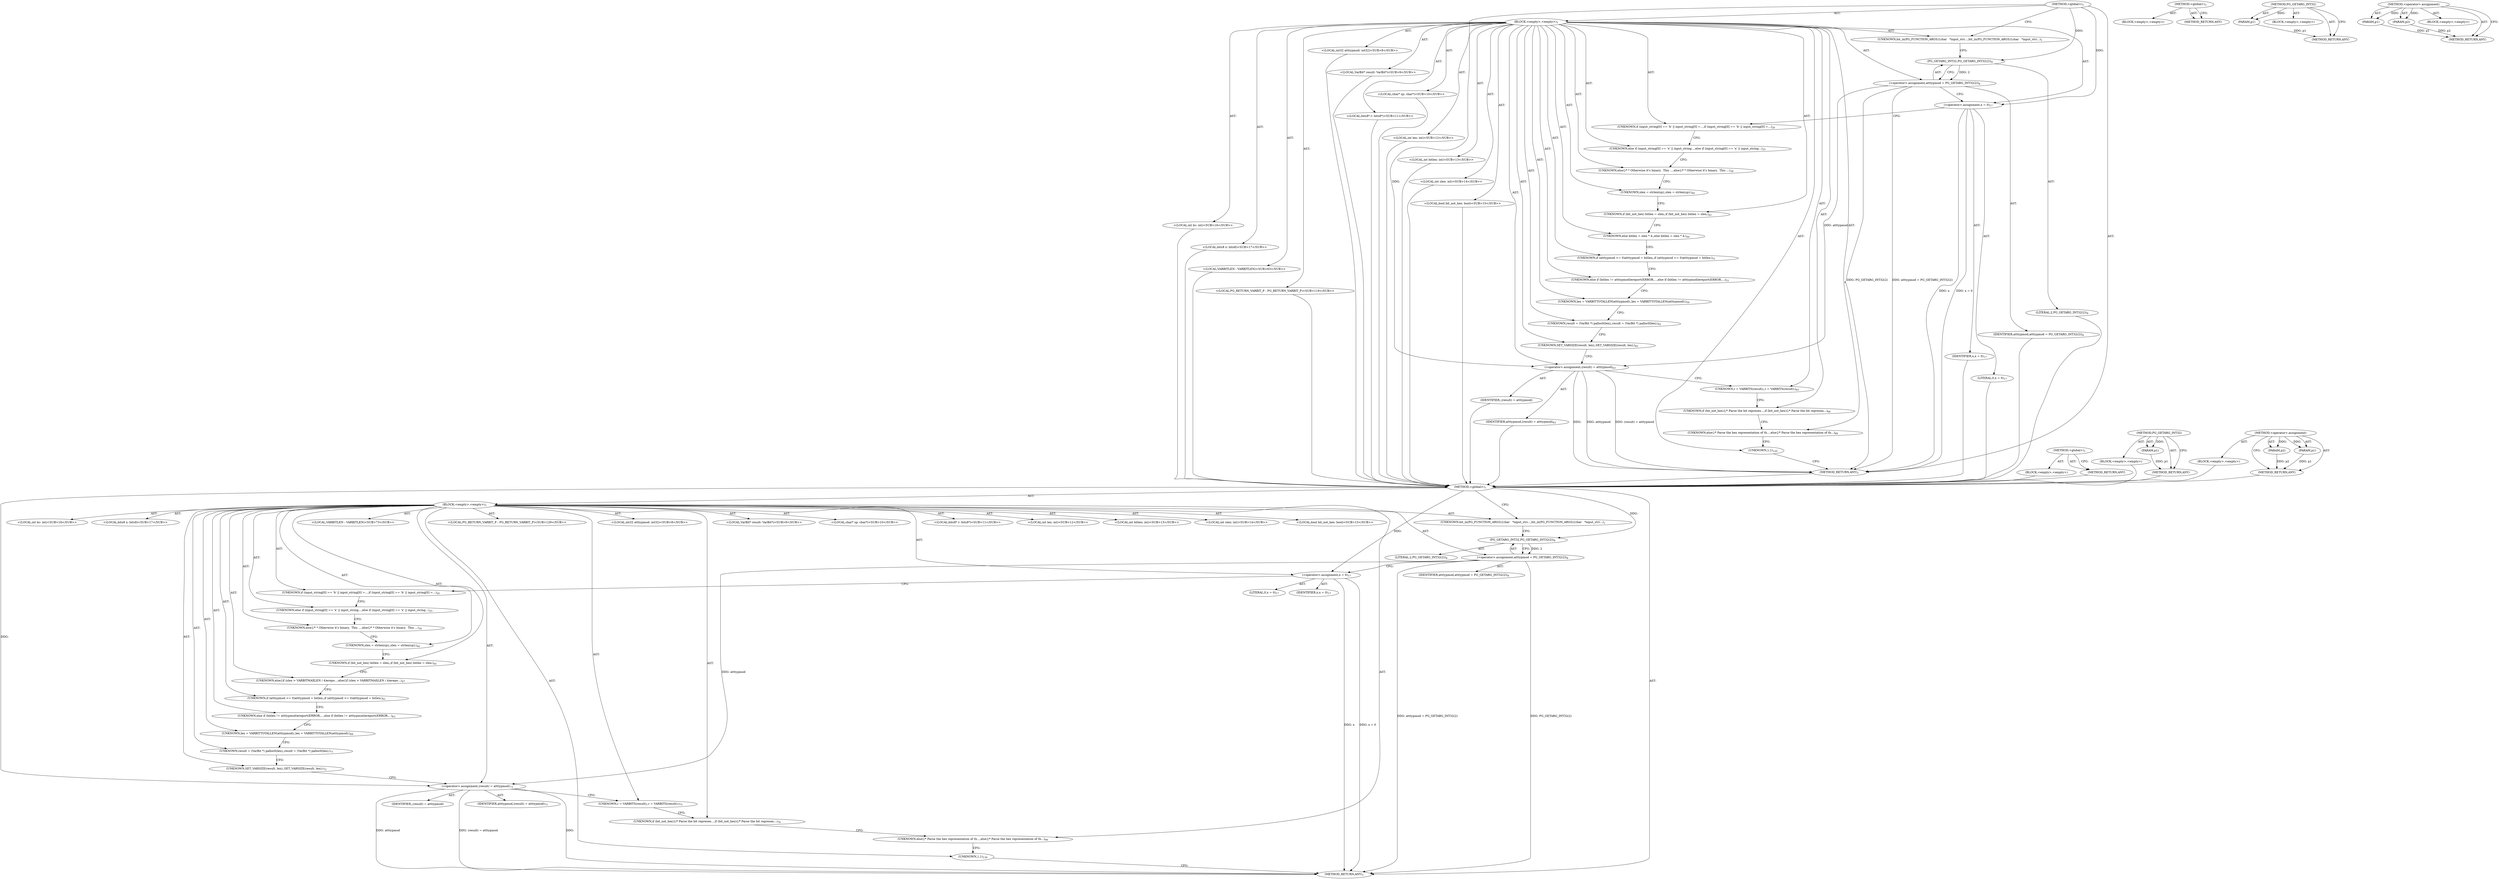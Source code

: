 digraph "&lt;operator&gt;.assignment" {
vulnerable_6 [label=<(METHOD,&lt;global&gt;)<SUB>1</SUB>>];
vulnerable_7 [label=<(BLOCK,&lt;empty&gt;,&lt;empty&gt;)<SUB>1</SUB>>];
vulnerable_8 [label=<(UNKNOWN,bit_in(PG_FUNCTION_ARGS)
{
	char	   *input_stri...,bit_in(PG_FUNCTION_ARGS)
{
	char	   *input_stri...)<SUB>1</SUB>>];
vulnerable_9 [label="<(LOCAL,int32 atttypmod: int32)<SUB>8</SUB>>"];
vulnerable_10 [label=<(&lt;operator&gt;.assignment,atttypmod = PG_GETARG_INT32(2))<SUB>8</SUB>>];
vulnerable_11 [label=<(IDENTIFIER,atttypmod,atttypmod = PG_GETARG_INT32(2))<SUB>8</SUB>>];
vulnerable_12 [label=<(PG_GETARG_INT32,PG_GETARG_INT32(2))<SUB>8</SUB>>];
vulnerable_13 [label=<(LITERAL,2,PG_GETARG_INT32(2))<SUB>8</SUB>>];
vulnerable_14 [label="<(LOCAL,VarBit* result: VarBit*)<SUB>9</SUB>>"];
vulnerable_15 [label="<(LOCAL,char* sp: char*)<SUB>10</SUB>>"];
vulnerable_16 [label="<(LOCAL,bits8* r: bits8*)<SUB>11</SUB>>"];
vulnerable_17 [label="<(LOCAL,int len: int)<SUB>12</SUB>>"];
vulnerable_18 [label="<(LOCAL,int bitlen: int)<SUB>13</SUB>>"];
vulnerable_19 [label="<(LOCAL,int slen: int)<SUB>14</SUB>>"];
vulnerable_20 [label="<(LOCAL,bool bit_not_hex: bool)<SUB>15</SUB>>"];
vulnerable_21 [label="<(LOCAL,int bc: int)<SUB>16</SUB>>"];
vulnerable_22 [label="<(LOCAL,bits8 x: bits8)<SUB>17</SUB>>"];
vulnerable_23 [label=<(&lt;operator&gt;.assignment,x = 0)<SUB>17</SUB>>];
vulnerable_24 [label=<(IDENTIFIER,x,x = 0)<SUB>17</SUB>>];
vulnerable_25 [label=<(LITERAL,0,x = 0)<SUB>17</SUB>>];
vulnerable_26 [label=<(UNKNOWN,if (input_string[0] == 'b' || input_string[0] =...,if (input_string[0] == 'b' || input_string[0] =...)<SUB>20</SUB>>];
vulnerable_27 [label=<(UNKNOWN,else if (input_string[0] == 'x' || input_string...,else if (input_string[0] == 'x' || input_string...)<SUB>25</SUB>>];
vulnerable_28 [label=<(UNKNOWN,else
	{
		/*
		 * Otherwise it's binary.  This ...,else
	{
		/*
		 * Otherwise it's binary.  This ...)<SUB>30</SUB>>];
vulnerable_29 [label=<(UNKNOWN,slen = strlen(sp);,slen = strlen(sp);)<SUB>40</SUB>>];
vulnerable_30 [label=<(UNKNOWN,if (bit_not_hex)
 		bitlen = slen;,if (bit_not_hex)
 		bitlen = slen;)<SUB>42</SUB>>];
vulnerable_31 [label=<(UNKNOWN,else
 		bitlen = slen * 4;,else
 		bitlen = slen * 4;)<SUB>44</SUB>>];
vulnerable_32 [label=<(UNKNOWN,if (atttypmod &lt;= 0)
		atttypmod = bitlen;,if (atttypmod &lt;= 0)
		atttypmod = bitlen;)<SUB>51</SUB>>];
vulnerable_33 [label=<(UNKNOWN,else if (bitlen != atttypmod)
		ereport(ERROR,
...,else if (bitlen != atttypmod)
		ereport(ERROR,
...)<SUB>53</SUB>>];
vulnerable_34 [label=<(UNKNOWN,len = VARBITTOTALLEN(atttypmod);,len = VARBITTOTALLEN(atttypmod);)<SUB>59</SUB>>];
vulnerable_35 [label=<(UNKNOWN,result = (VarBit *) palloc0(len);,result = (VarBit *) palloc0(len);)<SUB>61</SUB>>];
vulnerable_36 [label=<(UNKNOWN,SET_VARSIZE(result, len);,SET_VARSIZE(result, len);)<SUB>62</SUB>>];
vulnerable_37 [label="<(LOCAL,VARBITLEN : VARBITLEN)<SUB>63</SUB>>"];
vulnerable_38 [label=<(&lt;operator&gt;.assignment,(result) = atttypmod)<SUB>63</SUB>>];
vulnerable_39 [label=<(IDENTIFIER,,(result) = atttypmod)>];
vulnerable_40 [label=<(IDENTIFIER,atttypmod,(result) = atttypmod)<SUB>63</SUB>>];
vulnerable_41 [label=<(UNKNOWN,r = VARBITS(result);,r = VARBITS(result);)<SUB>65</SUB>>];
vulnerable_42 [label=<(UNKNOWN,if (bit_not_hex)
	{
		/* Parse the bit represen...,if (bit_not_hex)
	{
		/* Parse the bit represen...)<SUB>66</SUB>>];
vulnerable_43 [label=<(UNKNOWN,else
	{
		/* Parse the hex representation of th...,else
	{
		/* Parse the hex representation of th...)<SUB>89</SUB>>];
vulnerable_44 [label="<(LOCAL,PG_RETURN_VARBIT_P : PG_RETURN_VARBIT_P)<SUB>119</SUB>>"];
vulnerable_45 [label=<(UNKNOWN,},})<SUB>120</SUB>>];
vulnerable_46 [label=<(METHOD_RETURN,ANY)<SUB>1</SUB>>];
vulnerable_69 [label=<(METHOD,&lt;global&gt;)<SUB>1</SUB>>];
vulnerable_70 [label=<(BLOCK,&lt;empty&gt;,&lt;empty&gt;)>];
vulnerable_71 [label=<(METHOD_RETURN,ANY)>];
vulnerable_80 [label=<(METHOD,PG_GETARG_INT32)>];
vulnerable_81 [label=<(PARAM,p1)>];
vulnerable_82 [label=<(BLOCK,&lt;empty&gt;,&lt;empty&gt;)>];
vulnerable_83 [label=<(METHOD_RETURN,ANY)>];
vulnerable_75 [label=<(METHOD,&lt;operator&gt;.assignment)>];
vulnerable_76 [label=<(PARAM,p1)>];
vulnerable_77 [label=<(PARAM,p2)>];
vulnerable_78 [label=<(BLOCK,&lt;empty&gt;,&lt;empty&gt;)>];
vulnerable_79 [label=<(METHOD_RETURN,ANY)>];
fixed_6 [label=<(METHOD,&lt;global&gt;)<SUB>1</SUB>>];
fixed_7 [label=<(BLOCK,&lt;empty&gt;,&lt;empty&gt;)<SUB>1</SUB>>];
fixed_8 [label=<(UNKNOWN,bit_in(PG_FUNCTION_ARGS)
{
	char	   *input_stri...,bit_in(PG_FUNCTION_ARGS)
{
	char	   *input_stri...)<SUB>1</SUB>>];
fixed_9 [label="<(LOCAL,int32 atttypmod: int32)<SUB>8</SUB>>"];
fixed_10 [label=<(&lt;operator&gt;.assignment,atttypmod = PG_GETARG_INT32(2))<SUB>8</SUB>>];
fixed_11 [label=<(IDENTIFIER,atttypmod,atttypmod = PG_GETARG_INT32(2))<SUB>8</SUB>>];
fixed_12 [label=<(PG_GETARG_INT32,PG_GETARG_INT32(2))<SUB>8</SUB>>];
fixed_13 [label=<(LITERAL,2,PG_GETARG_INT32(2))<SUB>8</SUB>>];
fixed_14 [label="<(LOCAL,VarBit* result: VarBit*)<SUB>9</SUB>>"];
fixed_15 [label="<(LOCAL,char* sp: char*)<SUB>10</SUB>>"];
fixed_16 [label="<(LOCAL,bits8* r: bits8*)<SUB>11</SUB>>"];
fixed_17 [label="<(LOCAL,int len: int)<SUB>12</SUB>>"];
fixed_18 [label="<(LOCAL,int bitlen: int)<SUB>13</SUB>>"];
fixed_19 [label="<(LOCAL,int slen: int)<SUB>14</SUB>>"];
fixed_20 [label="<(LOCAL,bool bit_not_hex: bool)<SUB>15</SUB>>"];
fixed_21 [label="<(LOCAL,int bc: int)<SUB>16</SUB>>"];
fixed_22 [label="<(LOCAL,bits8 x: bits8)<SUB>17</SUB>>"];
fixed_23 [label=<(&lt;operator&gt;.assignment,x = 0)<SUB>17</SUB>>];
fixed_24 [label=<(IDENTIFIER,x,x = 0)<SUB>17</SUB>>];
fixed_25 [label=<(LITERAL,0,x = 0)<SUB>17</SUB>>];
fixed_26 [label=<(UNKNOWN,if (input_string[0] == 'b' || input_string[0] =...,if (input_string[0] == 'b' || input_string[0] =...)<SUB>20</SUB>>];
fixed_27 [label=<(UNKNOWN,else if (input_string[0] == 'x' || input_string...,else if (input_string[0] == 'x' || input_string...)<SUB>25</SUB>>];
fixed_28 [label=<(UNKNOWN,else
	{
		/*
		 * Otherwise it's binary.  This ...,else
	{
		/*
		 * Otherwise it's binary.  This ...)<SUB>30</SUB>>];
fixed_29 [label=<(UNKNOWN,slen = strlen(sp);,slen = strlen(sp);)<SUB>44</SUB>>];
fixed_30 [label=<(UNKNOWN,if (bit_not_hex)
 		bitlen = slen;,if (bit_not_hex)
 		bitlen = slen;)<SUB>45</SUB>>];
fixed_31 [label=<(UNKNOWN,else
	{
		if (slen &gt; VARBITMAXLEN / 4)
			erepo...,else
	{
		if (slen &gt; VARBITMAXLEN / 4)
			erepo...)<SUB>47</SUB>>];
fixed_32 [label=<(UNKNOWN,if (atttypmod &lt;= 0)
		atttypmod = bitlen;,if (atttypmod &lt;= 0)
		atttypmod = bitlen;)<SUB>61</SUB>>];
fixed_33 [label=<(UNKNOWN,else if (bitlen != atttypmod)
		ereport(ERROR,
...,else if (bitlen != atttypmod)
		ereport(ERROR,
...)<SUB>63</SUB>>];
fixed_34 [label=<(UNKNOWN,len = VARBITTOTALLEN(atttypmod);,len = VARBITTOTALLEN(atttypmod);)<SUB>69</SUB>>];
fixed_35 [label=<(UNKNOWN,result = (VarBit *) palloc0(len);,result = (VarBit *) palloc0(len);)<SUB>71</SUB>>];
fixed_36 [label=<(UNKNOWN,SET_VARSIZE(result, len);,SET_VARSIZE(result, len);)<SUB>72</SUB>>];
fixed_37 [label="<(LOCAL,VARBITLEN : VARBITLEN)<SUB>73</SUB>>"];
fixed_38 [label=<(&lt;operator&gt;.assignment,(result) = atttypmod)<SUB>73</SUB>>];
fixed_39 [label=<(IDENTIFIER,,(result) = atttypmod)>];
fixed_40 [label=<(IDENTIFIER,atttypmod,(result) = atttypmod)<SUB>73</SUB>>];
fixed_41 [label=<(UNKNOWN,r = VARBITS(result);,r = VARBITS(result);)<SUB>75</SUB>>];
fixed_42 [label=<(UNKNOWN,if (bit_not_hex)
	{
		/* Parse the bit represen...,if (bit_not_hex)
	{
		/* Parse the bit represen...)<SUB>76</SUB>>];
fixed_43 [label=<(UNKNOWN,else
	{
		/* Parse the hex representation of th...,else
	{
		/* Parse the hex representation of th...)<SUB>99</SUB>>];
fixed_44 [label="<(LOCAL,PG_RETURN_VARBIT_P : PG_RETURN_VARBIT_P)<SUB>129</SUB>>"];
fixed_45 [label=<(UNKNOWN,},})<SUB>130</SUB>>];
fixed_46 [label=<(METHOD_RETURN,ANY)<SUB>1</SUB>>];
fixed_69 [label=<(METHOD,&lt;global&gt;)<SUB>1</SUB>>];
fixed_70 [label=<(BLOCK,&lt;empty&gt;,&lt;empty&gt;)>];
fixed_71 [label=<(METHOD_RETURN,ANY)>];
fixed_80 [label=<(METHOD,PG_GETARG_INT32)>];
fixed_81 [label=<(PARAM,p1)>];
fixed_82 [label=<(BLOCK,&lt;empty&gt;,&lt;empty&gt;)>];
fixed_83 [label=<(METHOD_RETURN,ANY)>];
fixed_75 [label=<(METHOD,&lt;operator&gt;.assignment)>];
fixed_76 [label=<(PARAM,p1)>];
fixed_77 [label=<(PARAM,p2)>];
fixed_78 [label=<(BLOCK,&lt;empty&gt;,&lt;empty&gt;)>];
fixed_79 [label=<(METHOD_RETURN,ANY)>];
vulnerable_6 -> vulnerable_7  [key=0, label="AST: "];
vulnerable_6 -> vulnerable_46  [key=0, label="AST: "];
vulnerable_6 -> vulnerable_8  [key=0, label="CFG: "];
vulnerable_6 -> vulnerable_23  [key=0, label="DDG: "];
vulnerable_6 -> vulnerable_38  [key=0, label="DDG: "];
vulnerable_6 -> vulnerable_12  [key=0, label="DDG: "];
vulnerable_7 -> vulnerable_8  [key=0, label="AST: "];
vulnerable_7 -> vulnerable_9  [key=0, label="AST: "];
vulnerable_7 -> vulnerable_10  [key=0, label="AST: "];
vulnerable_7 -> vulnerable_14  [key=0, label="AST: "];
vulnerable_7 -> vulnerable_15  [key=0, label="AST: "];
vulnerable_7 -> vulnerable_16  [key=0, label="AST: "];
vulnerable_7 -> vulnerable_17  [key=0, label="AST: "];
vulnerable_7 -> vulnerable_18  [key=0, label="AST: "];
vulnerable_7 -> vulnerable_19  [key=0, label="AST: "];
vulnerable_7 -> vulnerable_20  [key=0, label="AST: "];
vulnerable_7 -> vulnerable_21  [key=0, label="AST: "];
vulnerable_7 -> vulnerable_22  [key=0, label="AST: "];
vulnerable_7 -> vulnerable_23  [key=0, label="AST: "];
vulnerable_7 -> vulnerable_26  [key=0, label="AST: "];
vulnerable_7 -> vulnerable_27  [key=0, label="AST: "];
vulnerable_7 -> vulnerable_28  [key=0, label="AST: "];
vulnerable_7 -> vulnerable_29  [key=0, label="AST: "];
vulnerable_7 -> vulnerable_30  [key=0, label="AST: "];
vulnerable_7 -> vulnerable_31  [key=0, label="AST: "];
vulnerable_7 -> vulnerable_32  [key=0, label="AST: "];
vulnerable_7 -> vulnerable_33  [key=0, label="AST: "];
vulnerable_7 -> vulnerable_34  [key=0, label="AST: "];
vulnerable_7 -> vulnerable_35  [key=0, label="AST: "];
vulnerable_7 -> vulnerable_36  [key=0, label="AST: "];
vulnerable_7 -> vulnerable_37  [key=0, label="AST: "];
vulnerable_7 -> vulnerable_38  [key=0, label="AST: "];
vulnerable_7 -> vulnerable_41  [key=0, label="AST: "];
vulnerable_7 -> vulnerable_42  [key=0, label="AST: "];
vulnerable_7 -> vulnerable_43  [key=0, label="AST: "];
vulnerable_7 -> vulnerable_44  [key=0, label="AST: "];
vulnerable_7 -> vulnerable_45  [key=0, label="AST: "];
vulnerable_8 -> vulnerable_12  [key=0, label="CFG: "];
vulnerable_9 -> fixed_6  [key=0];
vulnerable_10 -> vulnerable_11  [key=0, label="AST: "];
vulnerable_10 -> vulnerable_12  [key=0, label="AST: "];
vulnerable_10 -> vulnerable_23  [key=0, label="CFG: "];
vulnerable_10 -> vulnerable_46  [key=0, label="DDG: PG_GETARG_INT32(2)"];
vulnerable_10 -> vulnerable_46  [key=1, label="DDG: atttypmod = PG_GETARG_INT32(2)"];
vulnerable_10 -> vulnerable_38  [key=0, label="DDG: atttypmod"];
vulnerable_11 -> fixed_6  [key=0];
vulnerable_12 -> vulnerable_13  [key=0, label="AST: "];
vulnerable_12 -> vulnerable_10  [key=0, label="CFG: "];
vulnerable_12 -> vulnerable_10  [key=1, label="DDG: 2"];
vulnerable_13 -> fixed_6  [key=0];
vulnerable_14 -> fixed_6  [key=0];
vulnerable_15 -> fixed_6  [key=0];
vulnerable_16 -> fixed_6  [key=0];
vulnerable_17 -> fixed_6  [key=0];
vulnerable_18 -> fixed_6  [key=0];
vulnerable_19 -> fixed_6  [key=0];
vulnerable_20 -> fixed_6  [key=0];
vulnerable_21 -> fixed_6  [key=0];
vulnerable_22 -> fixed_6  [key=0];
vulnerable_23 -> vulnerable_24  [key=0, label="AST: "];
vulnerable_23 -> vulnerable_25  [key=0, label="AST: "];
vulnerable_23 -> vulnerable_26  [key=0, label="CFG: "];
vulnerable_23 -> vulnerable_46  [key=0, label="DDG: x"];
vulnerable_23 -> vulnerable_46  [key=1, label="DDG: x = 0"];
vulnerable_24 -> fixed_6  [key=0];
vulnerable_25 -> fixed_6  [key=0];
vulnerable_26 -> vulnerable_27  [key=0, label="CFG: "];
vulnerable_27 -> vulnerable_28  [key=0, label="CFG: "];
vulnerable_28 -> vulnerable_29  [key=0, label="CFG: "];
vulnerable_29 -> vulnerable_30  [key=0, label="CFG: "];
vulnerable_30 -> vulnerable_31  [key=0, label="CFG: "];
vulnerable_31 -> vulnerable_32  [key=0, label="CFG: "];
vulnerable_32 -> vulnerable_33  [key=0, label="CFG: "];
vulnerable_33 -> vulnerable_34  [key=0, label="CFG: "];
vulnerable_34 -> vulnerable_35  [key=0, label="CFG: "];
vulnerable_35 -> vulnerable_36  [key=0, label="CFG: "];
vulnerable_36 -> vulnerable_38  [key=0, label="CFG: "];
vulnerable_37 -> fixed_6  [key=0];
vulnerable_38 -> vulnerable_39  [key=0, label="AST: "];
vulnerable_38 -> vulnerable_40  [key=0, label="AST: "];
vulnerable_38 -> vulnerable_41  [key=0, label="CFG: "];
vulnerable_38 -> vulnerable_46  [key=0, label="DDG: atttypmod"];
vulnerable_38 -> vulnerable_46  [key=1, label="DDG: (result) = atttypmod"];
vulnerable_38 -> vulnerable_46  [key=2, label="DDG: "];
vulnerable_39 -> fixed_6  [key=0];
vulnerable_40 -> fixed_6  [key=0];
vulnerable_41 -> vulnerable_42  [key=0, label="CFG: "];
vulnerable_42 -> vulnerable_43  [key=0, label="CFG: "];
vulnerable_43 -> vulnerable_45  [key=0, label="CFG: "];
vulnerable_44 -> fixed_6  [key=0];
vulnerable_45 -> vulnerable_46  [key=0, label="CFG: "];
vulnerable_46 -> fixed_6  [key=0];
vulnerable_69 -> vulnerable_70  [key=0, label="AST: "];
vulnerable_69 -> vulnerable_71  [key=0, label="AST: "];
vulnerable_69 -> vulnerable_71  [key=1, label="CFG: "];
vulnerable_70 -> fixed_6  [key=0];
vulnerable_71 -> fixed_6  [key=0];
vulnerable_80 -> vulnerable_81  [key=0, label="AST: "];
vulnerable_80 -> vulnerable_81  [key=1, label="DDG: "];
vulnerable_80 -> vulnerable_82  [key=0, label="AST: "];
vulnerable_80 -> vulnerable_83  [key=0, label="AST: "];
vulnerable_80 -> vulnerable_83  [key=1, label="CFG: "];
vulnerable_81 -> vulnerable_83  [key=0, label="DDG: p1"];
vulnerable_82 -> fixed_6  [key=0];
vulnerable_83 -> fixed_6  [key=0];
vulnerable_75 -> vulnerable_76  [key=0, label="AST: "];
vulnerable_75 -> vulnerable_76  [key=1, label="DDG: "];
vulnerable_75 -> vulnerable_78  [key=0, label="AST: "];
vulnerable_75 -> vulnerable_77  [key=0, label="AST: "];
vulnerable_75 -> vulnerable_77  [key=1, label="DDG: "];
vulnerable_75 -> vulnerable_79  [key=0, label="AST: "];
vulnerable_75 -> vulnerable_79  [key=1, label="CFG: "];
vulnerable_76 -> vulnerable_79  [key=0, label="DDG: p1"];
vulnerable_77 -> vulnerable_79  [key=0, label="DDG: p2"];
vulnerable_78 -> fixed_6  [key=0];
vulnerable_79 -> fixed_6  [key=0];
fixed_6 -> fixed_7  [key=0, label="AST: "];
fixed_6 -> fixed_46  [key=0, label="AST: "];
fixed_6 -> fixed_8  [key=0, label="CFG: "];
fixed_6 -> fixed_23  [key=0, label="DDG: "];
fixed_6 -> fixed_38  [key=0, label="DDG: "];
fixed_6 -> fixed_12  [key=0, label="DDG: "];
fixed_7 -> fixed_8  [key=0, label="AST: "];
fixed_7 -> fixed_9  [key=0, label="AST: "];
fixed_7 -> fixed_10  [key=0, label="AST: "];
fixed_7 -> fixed_14  [key=0, label="AST: "];
fixed_7 -> fixed_15  [key=0, label="AST: "];
fixed_7 -> fixed_16  [key=0, label="AST: "];
fixed_7 -> fixed_17  [key=0, label="AST: "];
fixed_7 -> fixed_18  [key=0, label="AST: "];
fixed_7 -> fixed_19  [key=0, label="AST: "];
fixed_7 -> fixed_20  [key=0, label="AST: "];
fixed_7 -> fixed_21  [key=0, label="AST: "];
fixed_7 -> fixed_22  [key=0, label="AST: "];
fixed_7 -> fixed_23  [key=0, label="AST: "];
fixed_7 -> fixed_26  [key=0, label="AST: "];
fixed_7 -> fixed_27  [key=0, label="AST: "];
fixed_7 -> fixed_28  [key=0, label="AST: "];
fixed_7 -> fixed_29  [key=0, label="AST: "];
fixed_7 -> fixed_30  [key=0, label="AST: "];
fixed_7 -> fixed_31  [key=0, label="AST: "];
fixed_7 -> fixed_32  [key=0, label="AST: "];
fixed_7 -> fixed_33  [key=0, label="AST: "];
fixed_7 -> fixed_34  [key=0, label="AST: "];
fixed_7 -> fixed_35  [key=0, label="AST: "];
fixed_7 -> fixed_36  [key=0, label="AST: "];
fixed_7 -> fixed_37  [key=0, label="AST: "];
fixed_7 -> fixed_38  [key=0, label="AST: "];
fixed_7 -> fixed_41  [key=0, label="AST: "];
fixed_7 -> fixed_42  [key=0, label="AST: "];
fixed_7 -> fixed_43  [key=0, label="AST: "];
fixed_7 -> fixed_44  [key=0, label="AST: "];
fixed_7 -> fixed_45  [key=0, label="AST: "];
fixed_8 -> fixed_12  [key=0, label="CFG: "];
fixed_10 -> fixed_11  [key=0, label="AST: "];
fixed_10 -> fixed_12  [key=0, label="AST: "];
fixed_10 -> fixed_23  [key=0, label="CFG: "];
fixed_10 -> fixed_46  [key=0, label="DDG: PG_GETARG_INT32(2)"];
fixed_10 -> fixed_46  [key=1, label="DDG: atttypmod = PG_GETARG_INT32(2)"];
fixed_10 -> fixed_38  [key=0, label="DDG: atttypmod"];
fixed_12 -> fixed_13  [key=0, label="AST: "];
fixed_12 -> fixed_10  [key=0, label="CFG: "];
fixed_12 -> fixed_10  [key=1, label="DDG: 2"];
fixed_23 -> fixed_24  [key=0, label="AST: "];
fixed_23 -> fixed_25  [key=0, label="AST: "];
fixed_23 -> fixed_26  [key=0, label="CFG: "];
fixed_23 -> fixed_46  [key=0, label="DDG: x"];
fixed_23 -> fixed_46  [key=1, label="DDG: x = 0"];
fixed_26 -> fixed_27  [key=0, label="CFG: "];
fixed_27 -> fixed_28  [key=0, label="CFG: "];
fixed_28 -> fixed_29  [key=0, label="CFG: "];
fixed_29 -> fixed_30  [key=0, label="CFG: "];
fixed_30 -> fixed_31  [key=0, label="CFG: "];
fixed_31 -> fixed_32  [key=0, label="CFG: "];
fixed_32 -> fixed_33  [key=0, label="CFG: "];
fixed_33 -> fixed_34  [key=0, label="CFG: "];
fixed_34 -> fixed_35  [key=0, label="CFG: "];
fixed_35 -> fixed_36  [key=0, label="CFG: "];
fixed_36 -> fixed_38  [key=0, label="CFG: "];
fixed_38 -> fixed_39  [key=0, label="AST: "];
fixed_38 -> fixed_40  [key=0, label="AST: "];
fixed_38 -> fixed_41  [key=0, label="CFG: "];
fixed_38 -> fixed_46  [key=0, label="DDG: atttypmod"];
fixed_38 -> fixed_46  [key=1, label="DDG: (result) = atttypmod"];
fixed_38 -> fixed_46  [key=2, label="DDG: "];
fixed_41 -> fixed_42  [key=0, label="CFG: "];
fixed_42 -> fixed_43  [key=0, label="CFG: "];
fixed_43 -> fixed_45  [key=0, label="CFG: "];
fixed_45 -> fixed_46  [key=0, label="CFG: "];
fixed_69 -> fixed_70  [key=0, label="AST: "];
fixed_69 -> fixed_71  [key=0, label="AST: "];
fixed_69 -> fixed_71  [key=1, label="CFG: "];
fixed_80 -> fixed_81  [key=0, label="AST: "];
fixed_80 -> fixed_81  [key=1, label="DDG: "];
fixed_80 -> fixed_82  [key=0, label="AST: "];
fixed_80 -> fixed_83  [key=0, label="AST: "];
fixed_80 -> fixed_83  [key=1, label="CFG: "];
fixed_81 -> fixed_83  [key=0, label="DDG: p1"];
fixed_75 -> fixed_76  [key=0, label="AST: "];
fixed_75 -> fixed_76  [key=1, label="DDG: "];
fixed_75 -> fixed_78  [key=0, label="AST: "];
fixed_75 -> fixed_77  [key=0, label="AST: "];
fixed_75 -> fixed_77  [key=1, label="DDG: "];
fixed_75 -> fixed_79  [key=0, label="AST: "];
fixed_75 -> fixed_79  [key=1, label="CFG: "];
fixed_76 -> fixed_79  [key=0, label="DDG: p1"];
fixed_77 -> fixed_79  [key=0, label="DDG: p2"];
}
